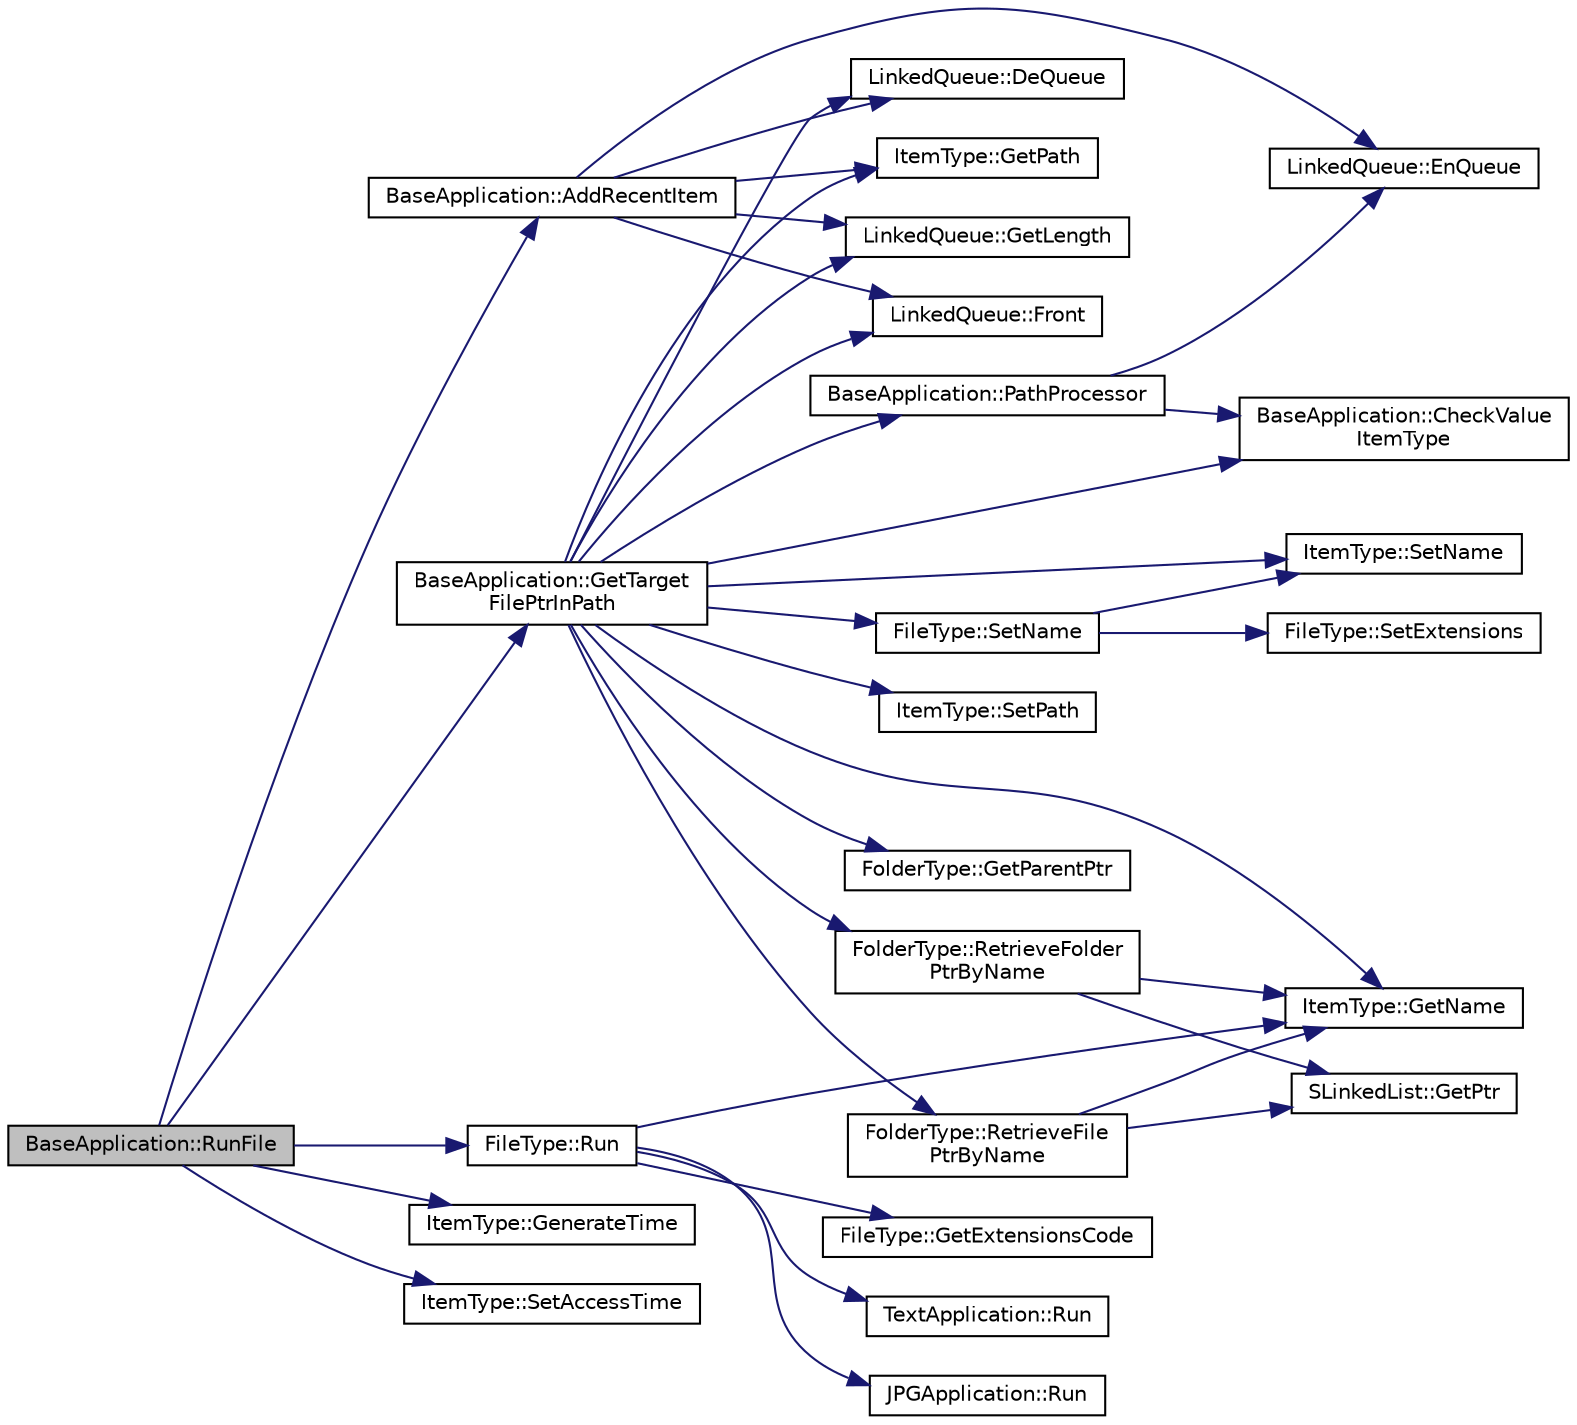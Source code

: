 digraph "BaseApplication::RunFile"
{
 // LATEX_PDF_SIZE
  edge [fontname="Helvetica",fontsize="10",labelfontname="Helvetica",labelfontsize="10"];
  node [fontname="Helvetica",fontsize="10",shape=record];
  rankdir="LR";
  Node344 [label="BaseApplication::RunFile",height=0.2,width=0.4,color="black", fillcolor="grey75", style="filled", fontcolor="black",tooltip="Run File. @detail operation run [Target]."];
  Node344 -> Node345 [color="midnightblue",fontsize="10",style="solid",fontname="Helvetica"];
  Node345 [label="BaseApplication::GetTarget\lFilePtrInPath",height=0.2,width=0.4,color="black", fillcolor="white", style="filled",URL="$class_base_application.html#abe08155a16acff227b954da9f0eed6e4",tooltip="using Path processor find TargetFile @detail trace the file path"];
  Node345 -> Node346 [color="midnightblue",fontsize="10",style="solid",fontname="Helvetica"];
  Node346 [label="BaseApplication::PathProcessor",height=0.2,width=0.4,color="black", fillcolor="white", style="filled",URL="$class_base_application.html#ad7f11ba2ff63d2787d81660901be8946",tooltip="Split the path in PathQueue @detail split by '/' and last word check value and return 0 or 1."];
  Node346 -> Node347 [color="midnightblue",fontsize="10",style="solid",fontname="Helvetica"];
  Node347 [label="LinkedQueue::EnQueue",height=0.2,width=0.4,color="black", fillcolor="white", style="filled",URL="$class_linked_queue.html#a9fb4766a9a092d2afebdcefd4faf20b3",tooltip="add a new data to the last of Queue."];
  Node346 -> Node348 [color="midnightblue",fontsize="10",style="solid",fontname="Helvetica"];
  Node348 [label="BaseApplication::CheckValue\lItemType",height=0.2,width=0.4,color="black", fillcolor="white", style="filled",URL="$class_base_application.html#ad64a38a56c42072975d8b87cfec294ab",tooltip="Check ItemType and Value is right."];
  Node345 -> Node348 [color="midnightblue",fontsize="10",style="solid",fontname="Helvetica"];
  Node345 -> Node349 [color="midnightblue",fontsize="10",style="solid",fontname="Helvetica"];
  Node349 [label="FileType::SetName",height=0.2,width=0.4,color="black", fillcolor="white", style="filled",URL="$class_file_type.html#a7c9ca3f10dfef3030006550fd0099ce7",tooltip="Set File Name. @detail also Set Extensions."];
  Node349 -> Node350 [color="midnightblue",fontsize="10",style="solid",fontname="Helvetica"];
  Node350 [label="ItemType::SetName",height=0.2,width=0.4,color="black", fillcolor="white", style="filled",URL="$class_item_type.html#aea24328c7ff5e5b1c04599bba74d2f80",tooltip="Set Item Name."];
  Node349 -> Node351 [color="midnightblue",fontsize="10",style="solid",fontname="Helvetica"];
  Node351 [label="FileType::SetExtensions",height=0.2,width=0.4,color="black", fillcolor="white", style="filled",URL="$class_file_type.html#a0ed4831bb1173cc6a4a660afa58a5401",tooltip="Set Extensions. @detail Do not use this except reading data!"];
  Node345 -> Node352 [color="midnightblue",fontsize="10",style="solid",fontname="Helvetica"];
  Node352 [label="ItemType::SetPath",height=0.2,width=0.4,color="black", fillcolor="white", style="filled",URL="$class_item_type.html#a6388a6b8b947b1a75d2a7342ae0b95c3",tooltip="Set Item path."];
  Node345 -> Node353 [color="midnightblue",fontsize="10",style="solid",fontname="Helvetica"];
  Node353 [label="ItemType::GetPath",height=0.2,width=0.4,color="black", fillcolor="white", style="filled",URL="$class_item_type.html#a12779ddd429e3fac928c8ade27b12107",tooltip="Get Item path."];
  Node345 -> Node354 [color="midnightblue",fontsize="10",style="solid",fontname="Helvetica"];
  Node354 [label="FolderType::RetrieveFile\lPtrByName",height=0.2,width=0.4,color="black", fillcolor="white", style="filled",URL="$class_folder_type.html#a8b5028594bd1152e468d1d824472c155",tooltip="Retrieve the pointer of the one File you search in Current Folder."];
  Node354 -> Node355 [color="midnightblue",fontsize="10",style="solid",fontname="Helvetica"];
  Node355 [label="ItemType::GetName",height=0.2,width=0.4,color="black", fillcolor="white", style="filled",URL="$class_item_type.html#a6a8650790e4d0c8a212574cf77e23cb9",tooltip="Get Item name."];
  Node354 -> Node356 [color="midnightblue",fontsize="10",style="solid",fontname="Helvetica"];
  Node356 [label="SLinkedList::GetPtr",height=0.2,width=0.4,color="black", fillcolor="white", style="filled",URL="$class_s_linked_list.html#a4519d71a8e2d58472ff6b3b3319f37af",tooltip="get the data which has same id in the list.(Sequential Search)"];
  Node345 -> Node357 [color="midnightblue",fontsize="10",style="solid",fontname="Helvetica"];
  Node357 [label="LinkedQueue::GetLength",height=0.2,width=0.4,color="black", fillcolor="white", style="filled",URL="$class_linked_queue.html#aa307516d3ba0133d9eaf37ed04e3c3bd",tooltip="Get a number of Items in current Queue."];
  Node345 -> Node358 [color="midnightblue",fontsize="10",style="solid",fontname="Helvetica"];
  Node358 [label="LinkedQueue::Front",height=0.2,width=0.4,color="black", fillcolor="white", style="filled",URL="$class_linked_queue.html#aca067ad17e6e7fe1f5d2e16d8b46fac8",tooltip="Returns the First data from the Queue, if Queue is empty throw EmptyQueue Exception."];
  Node345 -> Node359 [color="midnightblue",fontsize="10",style="solid",fontname="Helvetica"];
  Node359 [label="FolderType::GetParentPtr",height=0.2,width=0.4,color="black", fillcolor="white", style="filled",URL="$class_folder_type.html#adff305aa0f895f4ee59b97d453eabfd6",tooltip="Get ParentFolder."];
  Node345 -> Node350 [color="midnightblue",fontsize="10",style="solid",fontname="Helvetica"];
  Node345 -> Node355 [color="midnightblue",fontsize="10",style="solid",fontname="Helvetica"];
  Node345 -> Node360 [color="midnightblue",fontsize="10",style="solid",fontname="Helvetica"];
  Node360 [label="LinkedQueue::DeQueue",height=0.2,width=0.4,color="black", fillcolor="white", style="filled",URL="$class_linked_queue.html#aaabdbed30843433ae4c97343060f9bc9",tooltip="Remove the First data from the Queue, if Queue is empty throw EmptyQueue Exception."];
  Node345 -> Node361 [color="midnightblue",fontsize="10",style="solid",fontname="Helvetica"];
  Node361 [label="FolderType::RetrieveFolder\lPtrByName",height=0.2,width=0.4,color="black", fillcolor="white", style="filled",URL="$class_folder_type.html#a90b2b78dc63a1ca0623fa91fa512429d",tooltip="Retrieve the pointer of the one Folder you search in Current Folder."];
  Node361 -> Node355 [color="midnightblue",fontsize="10",style="solid",fontname="Helvetica"];
  Node361 -> Node356 [color="midnightblue",fontsize="10",style="solid",fontname="Helvetica"];
  Node344 -> Node362 [color="midnightblue",fontsize="10",style="solid",fontname="Helvetica"];
  Node362 [label="FileType::Run",height=0.2,width=0.4,color="black", fillcolor="white", style="filled",URL="$class_file_type.html#aa761615014e9d4ce339c0163a38b1251",tooltip="Run the file by proper file application."];
  Node362 -> Node363 [color="midnightblue",fontsize="10",style="solid",fontname="Helvetica"];
  Node363 [label="FileType::GetExtensionsCode",height=0.2,width=0.4,color="black", fillcolor="white", style="filled",URL="$class_file_type.html#aa06b0d9cb76b71170f39a8a1993dbce9",tooltip="Get Extensions code."];
  Node362 -> Node355 [color="midnightblue",fontsize="10",style="solid",fontname="Helvetica"];
  Node362 -> Node364 [color="midnightblue",fontsize="10",style="solid",fontname="Helvetica"];
  Node364 [label="TextApplication::Run",height=0.2,width=0.4,color="black", fillcolor="white", style="filled",URL="$class_text_application.html#ae6ec0ddfac6060639afa12feb78d73b7",tooltip="TextApplication driver. @detail it process filestream."];
  Node362 -> Node365 [color="midnightblue",fontsize="10",style="solid",fontname="Helvetica"];
  Node365 [label="JPGApplication::Run",height=0.2,width=0.4,color="black", fillcolor="white", style="filled",URL="$class_j_p_g_application.html#a6c996573198fd5935a04276c2308e9c5",tooltip="JPGApplication driver. @detail it process filestream."];
  Node344 -> Node366 [color="midnightblue",fontsize="10",style="solid",fontname="Helvetica"];
  Node366 [label="BaseApplication::AddRecentItem",height=0.2,width=0.4,color="black", fillcolor="white", style="filled",URL="$class_base_application.html#a3e8c878235dea443d9f7a889f02a72d2",tooltip="Add Item record in Recently Folder. @detail If Item path is overlap, delete the existing Item record."];
  Node366 -> Node357 [color="midnightblue",fontsize="10",style="solid",fontname="Helvetica"];
  Node366 -> Node347 [color="midnightblue",fontsize="10",style="solid",fontname="Helvetica"];
  Node366 -> Node360 [color="midnightblue",fontsize="10",style="solid",fontname="Helvetica"];
  Node366 -> Node358 [color="midnightblue",fontsize="10",style="solid",fontname="Helvetica"];
  Node366 -> Node353 [color="midnightblue",fontsize="10",style="solid",fontname="Helvetica"];
  Node344 -> Node367 [color="midnightblue",fontsize="10",style="solid",fontname="Helvetica"];
  Node367 [label="ItemType::GenerateTime",height=0.2,width=0.4,color="black", fillcolor="white", style="filled",URL="$class_item_type.html#adbc3ed4932a99903e5f67d7ed43c1ca1",tooltip="generate string type time using the current time."];
  Node344 -> Node368 [color="midnightblue",fontsize="10",style="solid",fontname="Helvetica"];
  Node368 [label="ItemType::SetAccessTime",height=0.2,width=0.4,color="black", fillcolor="white", style="filled",URL="$class_item_type.html#a9264e962bd92617b2b5162eaf1841f80",tooltip="Set Access Time. @detail Do not use this except reading data!"];
}
